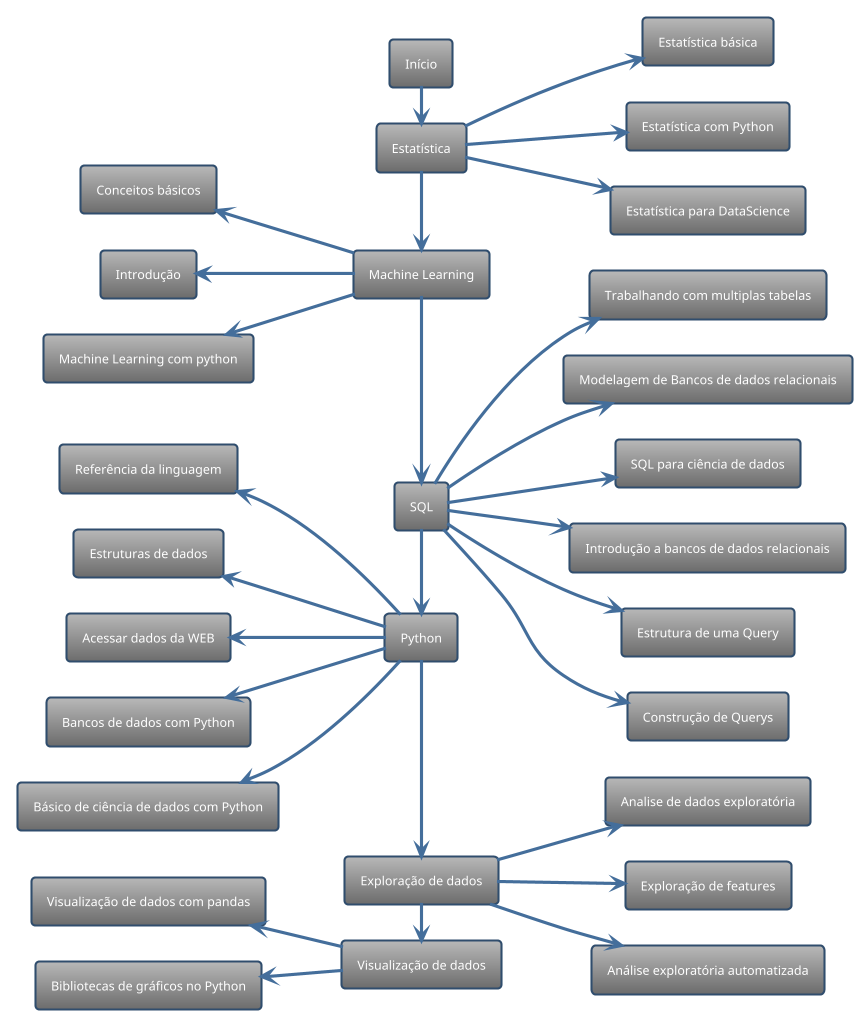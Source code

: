 @startuml
' Edit me at https://plantuml-editor.kkeisuke.com/
!theme spacelab
left to right direction

rectangle "Início" as begin
rectangle "Estatística" as est
rectangle "Estatística básica" as eb
rectangle "Estatística com Python" as ep
rectangle "Estatística para DataScience" as ed
rectangle "Machine Learning" as ml
rectangle "Conceitos básicos" as mlc
rectangle "Introdução" as mli
rectangle "Machine Learning com python" as mlp
rectangle "SQL" as sql
rectangle "Introdução a bancos de dados relacionais" as sqlibr
rectangle "Estrutura de uma Query" as sqle
rectangle "Construção de Querys" as sqlc
rectangle "Trabalhando com multiplas tabelas" as sqlt
rectangle "Modelagem de Bancos de dados relacionais" as sqlbr
rectangle "SQL para ciência de dados" as sqlds
rectangle "Python" as p
rectangle "Referência da linguagem" as pr
rectangle "Estruturas de dados" as ped
rectangle "Acessar dados da WEB" as paw
rectangle "Bancos de dados com Python" as pbd
rectangle "Básico de ciência de dados com Python" as pb
rectangle "Exploração de dados" as edd
rectangle "Analise de dados exploratória" as edde
rectangle "Exploração de features" as eddef
rectangle "Análise exploratória automatizada" as edda
rectangle "Visualização de dados" as v
rectangle "Bibliotecas de gráficos no Python" as vbp
rectangle "Visualização de dados com pandas" as vdp

begin -> est
est --> eb
est --> ep
est --> ed
est -> ml
ml -up-> mlp
ml -up-> mli
ml-up-> mlc
ml-> sql
sql --> sqlibr
sql --> sqle
sql --> sqlc
sql --> sqlt
sql --> sqlbr
sql --> sqlds
sql -> p
p -up-> pb
p -up-> pbd
p -up-> paw
p -up-> ped
p -up-> pr
p -> edd
edd --> edde
edd --> eddef
edd --> edda
edd -> v
v -up-> vbp
v -up-> vdp

@enduml